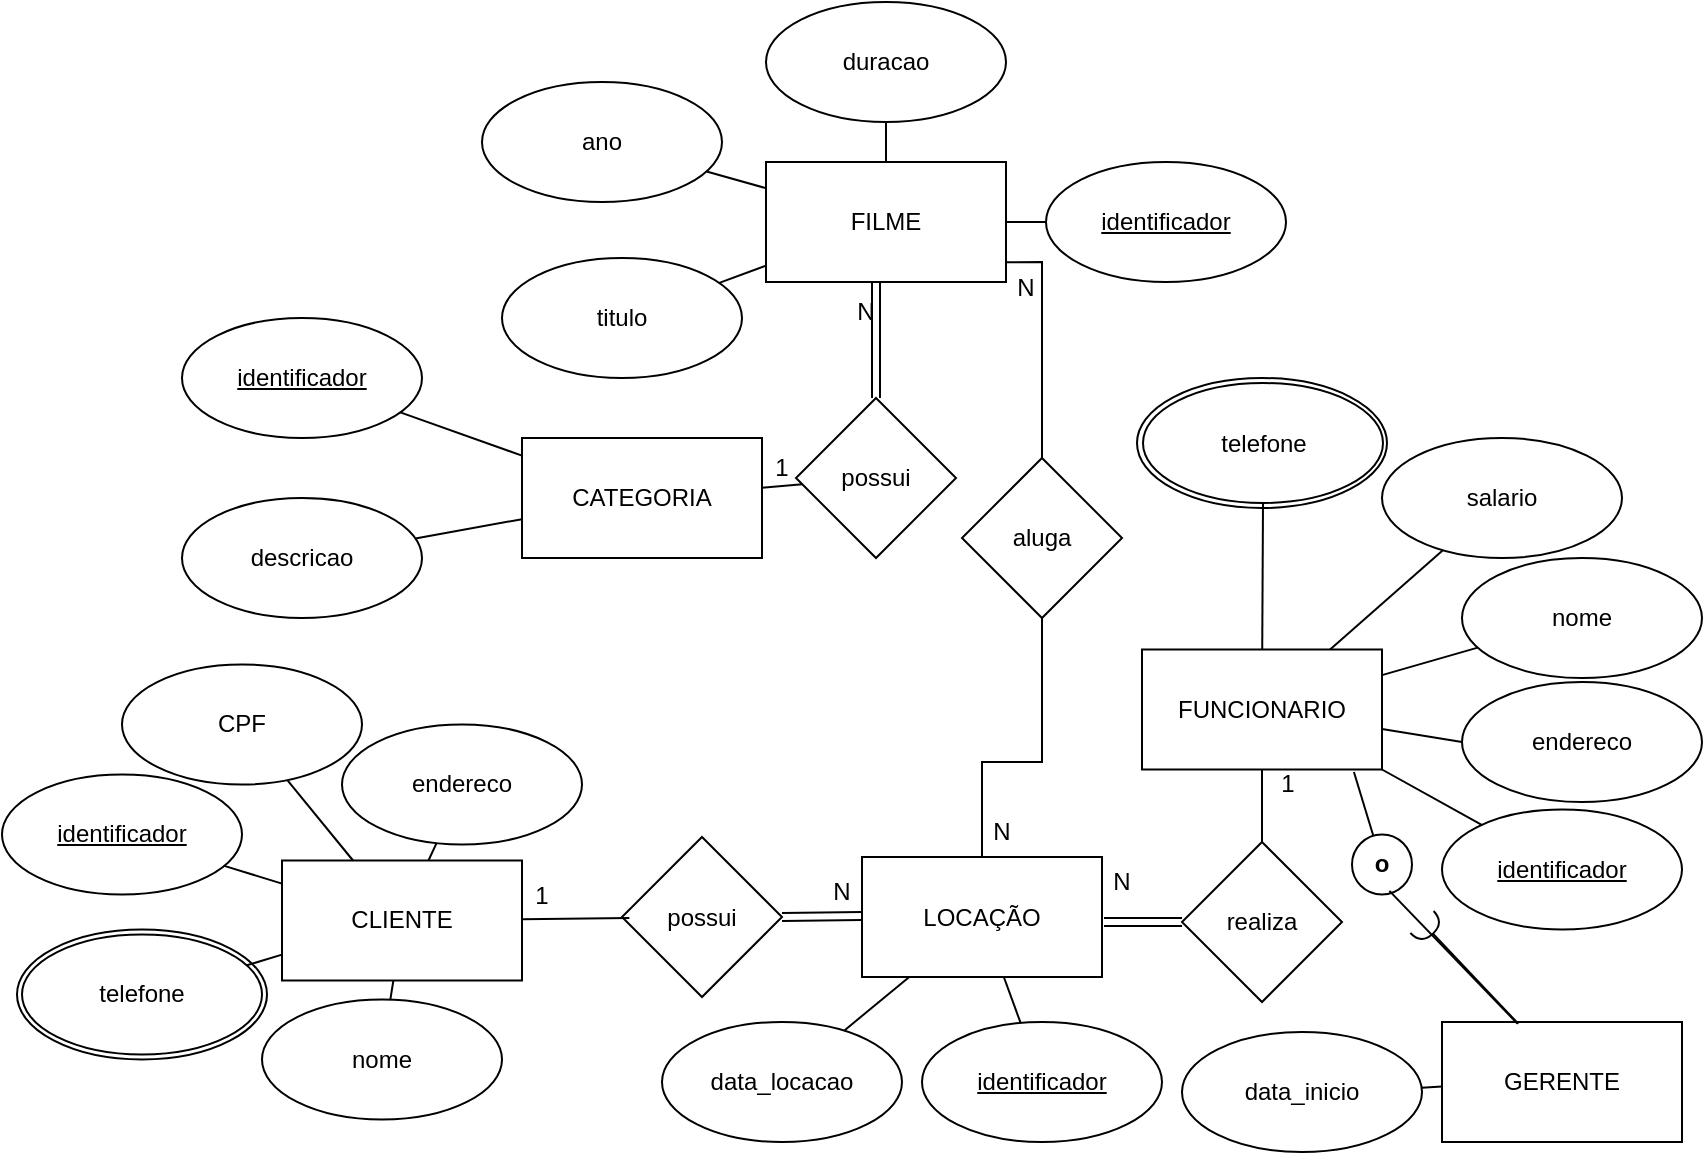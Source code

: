 <mxfile version="24.2.2" type="github">
  <diagram name="Página-1" id="e2H7z5z1DHi275R7N4fV">
    <mxGraphModel dx="956" dy="523" grid="1" gridSize="10" guides="1" tooltips="1" connect="1" arrows="1" fold="1" page="1" pageScale="1" pageWidth="827" pageHeight="1169" math="0" shadow="0">
      <root>
        <mxCell id="0" />
        <mxCell id="1" parent="0" />
        <mxCell id="LUpjCwsab1zt48BQV9qQ-1" value="FUNCIONARIO" style="rounded=0;whiteSpace=wrap;html=1;" parent="1" vertex="1">
          <mxGeometry x="570" y="323.75" width="120" height="60" as="geometry" />
        </mxCell>
        <mxCell id="LUpjCwsab1zt48BQV9qQ-2" value="GERENTE" style="rounded=0;whiteSpace=wrap;html=1;" parent="1" vertex="1">
          <mxGeometry x="720" y="510" width="120" height="60" as="geometry" />
        </mxCell>
        <mxCell id="LUpjCwsab1zt48BQV9qQ-3" value="CLIENTE" style="rounded=0;whiteSpace=wrap;html=1;" parent="1" vertex="1">
          <mxGeometry x="140" y="429.25" width="120" height="60" as="geometry" />
        </mxCell>
        <mxCell id="LUpjCwsab1zt48BQV9qQ-4" value="FILME" style="rounded=0;whiteSpace=wrap;html=1;" parent="1" vertex="1">
          <mxGeometry x="382" y="80" width="120" height="60" as="geometry" />
        </mxCell>
        <mxCell id="LUpjCwsab1zt48BQV9qQ-5" value="CATEGORIA" style="rounded=0;whiteSpace=wrap;html=1;" parent="1" vertex="1">
          <mxGeometry x="260" y="218" width="120" height="60" as="geometry" />
        </mxCell>
        <mxCell id="LUpjCwsab1zt48BQV9qQ-6" value="LOCAÇÃO" style="rounded=0;whiteSpace=wrap;html=1;" parent="1" vertex="1">
          <mxGeometry x="430" y="427.5" width="120" height="60" as="geometry" />
        </mxCell>
        <mxCell id="LUpjCwsab1zt48BQV9qQ-7" value="salario" style="ellipse;whiteSpace=wrap;html=1;strokeWidth=1;gradientColor=none;fillStyle=auto;" parent="1" vertex="1">
          <mxGeometry x="690" y="218" width="120" height="60" as="geometry" />
        </mxCell>
        <mxCell id="LUpjCwsab1zt48BQV9qQ-8" value="&lt;u&gt;identificador&lt;/u&gt;" style="ellipse;whiteSpace=wrap;html=1;" parent="1" vertex="1">
          <mxGeometry x="720" y="403.75" width="120" height="60" as="geometry" />
        </mxCell>
        <mxCell id="LUpjCwsab1zt48BQV9qQ-9" value="endereco" style="ellipse;whiteSpace=wrap;html=1;" parent="1" vertex="1">
          <mxGeometry x="730" y="340" width="120" height="60" as="geometry" />
        </mxCell>
        <mxCell id="LUpjCwsab1zt48BQV9qQ-10" value="nome" style="ellipse;whiteSpace=wrap;html=1;" parent="1" vertex="1">
          <mxGeometry x="730" y="278" width="120" height="60" as="geometry" />
        </mxCell>
        <mxCell id="LUpjCwsab1zt48BQV9qQ-11" value="" style="ellipse;whiteSpace=wrap;html=1;perimeterSpacing=0;" parent="1" vertex="1">
          <mxGeometry x="567.5" y="188" width="125" height="65" as="geometry" />
        </mxCell>
        <mxCell id="LUpjCwsab1zt48BQV9qQ-12" value="telefone" style="ellipse;whiteSpace=wrap;html=1;perimeterSpacing=0;gradientColor=none;fillStyle=hatch;" parent="1" vertex="1">
          <mxGeometry x="570.5" y="190.5" width="120" height="60" as="geometry" />
        </mxCell>
        <mxCell id="LUpjCwsab1zt48BQV9qQ-13" value="" style="endArrow=none;html=1;rounded=0;" parent="1" source="LUpjCwsab1zt48BQV9qQ-12" target="LUpjCwsab1zt48BQV9qQ-1" edge="1">
          <mxGeometry width="50" height="50" relative="1" as="geometry">
            <mxPoint x="790" y="378.75" as="sourcePoint" />
            <mxPoint x="710" y="208.75" as="targetPoint" />
          </mxGeometry>
        </mxCell>
        <mxCell id="LUpjCwsab1zt48BQV9qQ-14" value="" style="endArrow=none;html=1;rounded=0;exitX=1;exitY=1;exitDx=0;exitDy=0;" parent="1" source="LUpjCwsab1zt48BQV9qQ-1" target="LUpjCwsab1zt48BQV9qQ-8" edge="1">
          <mxGeometry width="50" height="50" relative="1" as="geometry">
            <mxPoint x="660" y="258.75" as="sourcePoint" />
            <mxPoint x="710" y="208.75" as="targetPoint" />
          </mxGeometry>
        </mxCell>
        <mxCell id="LUpjCwsab1zt48BQV9qQ-15" value="" style="endArrow=none;html=1;rounded=0;" parent="1" source="LUpjCwsab1zt48BQV9qQ-7" target="LUpjCwsab1zt48BQV9qQ-1" edge="1">
          <mxGeometry width="50" height="50" relative="1" as="geometry">
            <mxPoint x="660" y="258.75" as="sourcePoint" />
            <mxPoint x="710" y="208.75" as="targetPoint" />
          </mxGeometry>
        </mxCell>
        <mxCell id="LUpjCwsab1zt48BQV9qQ-16" value="" style="endArrow=none;html=1;rounded=0;entryX=0;entryY=0.5;entryDx=0;entryDy=0;" parent="1" source="LUpjCwsab1zt48BQV9qQ-1" target="LUpjCwsab1zt48BQV9qQ-9" edge="1">
          <mxGeometry width="50" height="50" relative="1" as="geometry">
            <mxPoint x="660" y="258.75" as="sourcePoint" />
            <mxPoint x="710" y="208.75" as="targetPoint" />
          </mxGeometry>
        </mxCell>
        <mxCell id="LUpjCwsab1zt48BQV9qQ-17" value="" style="endArrow=none;html=1;rounded=0;" parent="1" source="LUpjCwsab1zt48BQV9qQ-1" target="LUpjCwsab1zt48BQV9qQ-10" edge="1">
          <mxGeometry width="50" height="50" relative="1" as="geometry">
            <mxPoint x="660" y="258.75" as="sourcePoint" />
            <mxPoint x="710" y="208.75" as="targetPoint" />
          </mxGeometry>
        </mxCell>
        <mxCell id="LUpjCwsab1zt48BQV9qQ-18" value="&lt;b&gt;o&lt;/b&gt;" style="ellipse;whiteSpace=wrap;html=1;aspect=fixed;" parent="1" vertex="1">
          <mxGeometry x="675" y="416.25" width="30" height="30" as="geometry" />
        </mxCell>
        <mxCell id="LUpjCwsab1zt48BQV9qQ-19" value="" style="endArrow=halfCircle;html=1;rounded=0;endFill=0;exitX=0.318;exitY=0.015;exitDx=0;exitDy=0;exitPerimeter=0;" parent="1" source="LUpjCwsab1zt48BQV9qQ-2" edge="1">
          <mxGeometry width="50" height="50" relative="1" as="geometry">
            <mxPoint x="660" y="228.75" as="sourcePoint" />
            <mxPoint x="710" y="460" as="targetPoint" />
          </mxGeometry>
        </mxCell>
        <mxCell id="LUpjCwsab1zt48BQV9qQ-20" value="" style="endArrow=none;html=1;rounded=0;entryX=0.351;entryY=0.009;entryDx=0;entryDy=0;exitX=0.883;exitY=1.021;exitDx=0;exitDy=0;exitPerimeter=0;entryPerimeter=0;" parent="1" source="LUpjCwsab1zt48BQV9qQ-1" target="LUpjCwsab1zt48BQV9qQ-18" edge="1">
          <mxGeometry width="50" height="50" relative="1" as="geometry">
            <mxPoint x="660" y="258.75" as="sourcePoint" />
            <mxPoint x="710" y="208.75" as="targetPoint" />
          </mxGeometry>
        </mxCell>
        <mxCell id="LUpjCwsab1zt48BQV9qQ-22" value="data_inicio" style="ellipse;whiteSpace=wrap;html=1;" parent="1" vertex="1">
          <mxGeometry x="590" y="515" width="120" height="60" as="geometry" />
        </mxCell>
        <mxCell id="LUpjCwsab1zt48BQV9qQ-23" value="" style="endArrow=none;html=1;rounded=0;" parent="1" source="LUpjCwsab1zt48BQV9qQ-22" target="LUpjCwsab1zt48BQV9qQ-2" edge="1">
          <mxGeometry width="50" height="50" relative="1" as="geometry">
            <mxPoint x="660" y="358.75" as="sourcePoint" />
            <mxPoint x="710" y="308.75" as="targetPoint" />
          </mxGeometry>
        </mxCell>
        <mxCell id="LUpjCwsab1zt48BQV9qQ-25" value="&lt;u&gt;identificador&lt;/u&gt;" style="ellipse;whiteSpace=wrap;html=1;" parent="1" vertex="1">
          <mxGeometry x="90" y="158" width="120" height="60" as="geometry" />
        </mxCell>
        <mxCell id="LUpjCwsab1zt48BQV9qQ-26" value="" style="endArrow=none;html=1;rounded=0;" parent="1" source="LUpjCwsab1zt48BQV9qQ-25" target="LUpjCwsab1zt48BQV9qQ-5" edge="1">
          <mxGeometry width="50" height="50" relative="1" as="geometry">
            <mxPoint x="490" y="203" as="sourcePoint" />
            <mxPoint x="540" y="153" as="targetPoint" />
          </mxGeometry>
        </mxCell>
        <mxCell id="LUpjCwsab1zt48BQV9qQ-27" value="descricao" style="ellipse;whiteSpace=wrap;html=1;" parent="1" vertex="1">
          <mxGeometry x="90" y="248" width="120" height="60" as="geometry" />
        </mxCell>
        <mxCell id="LUpjCwsab1zt48BQV9qQ-28" value="" style="endArrow=none;html=1;rounded=0;" parent="1" source="LUpjCwsab1zt48BQV9qQ-27" target="LUpjCwsab1zt48BQV9qQ-5" edge="1">
          <mxGeometry width="50" height="50" relative="1" as="geometry">
            <mxPoint x="490" y="303" as="sourcePoint" />
            <mxPoint x="540" y="253" as="targetPoint" />
          </mxGeometry>
        </mxCell>
        <mxCell id="LUpjCwsab1zt48BQV9qQ-29" value="&lt;u&gt;identificador&lt;/u&gt;" style="ellipse;whiteSpace=wrap;html=1;" parent="1" vertex="1">
          <mxGeometry x="522" y="80" width="120" height="60" as="geometry" />
        </mxCell>
        <mxCell id="LUpjCwsab1zt48BQV9qQ-30" value="titulo" style="ellipse;whiteSpace=wrap;html=1;" parent="1" vertex="1">
          <mxGeometry x="250" y="128" width="120" height="60" as="geometry" />
        </mxCell>
        <mxCell id="LUpjCwsab1zt48BQV9qQ-31" value="ano" style="ellipse;whiteSpace=wrap;html=1;" parent="1" vertex="1">
          <mxGeometry x="240" y="40" width="120" height="60" as="geometry" />
        </mxCell>
        <mxCell id="LUpjCwsab1zt48BQV9qQ-33" value="duracao" style="ellipse;whiteSpace=wrap;html=1;" parent="1" vertex="1">
          <mxGeometry x="382" width="120" height="60" as="geometry" />
        </mxCell>
        <mxCell id="LUpjCwsab1zt48BQV9qQ-35" value="" style="endArrow=none;html=1;rounded=0;" parent="1" source="LUpjCwsab1zt48BQV9qQ-4" target="LUpjCwsab1zt48BQV9qQ-31" edge="1">
          <mxGeometry width="50" height="50" relative="1" as="geometry">
            <mxPoint x="272" y="60" as="sourcePoint" />
            <mxPoint x="322" y="10" as="targetPoint" />
          </mxGeometry>
        </mxCell>
        <mxCell id="LUpjCwsab1zt48BQV9qQ-36" value="" style="endArrow=none;html=1;rounded=0;" parent="1" source="LUpjCwsab1zt48BQV9qQ-30" target="LUpjCwsab1zt48BQV9qQ-4" edge="1">
          <mxGeometry width="50" height="50" relative="1" as="geometry">
            <mxPoint x="272" y="60" as="sourcePoint" />
            <mxPoint x="322" y="10" as="targetPoint" />
          </mxGeometry>
        </mxCell>
        <mxCell id="LUpjCwsab1zt48BQV9qQ-37" value="" style="endArrow=none;html=1;rounded=0;" parent="1" source="LUpjCwsab1zt48BQV9qQ-4" target="LUpjCwsab1zt48BQV9qQ-33" edge="1">
          <mxGeometry width="50" height="50" relative="1" as="geometry">
            <mxPoint x="272" y="60" as="sourcePoint" />
            <mxPoint x="322" y="10" as="targetPoint" />
          </mxGeometry>
        </mxCell>
        <mxCell id="LUpjCwsab1zt48BQV9qQ-38" value="" style="endArrow=none;html=1;rounded=0;" parent="1" source="LUpjCwsab1zt48BQV9qQ-29" target="LUpjCwsab1zt48BQV9qQ-4" edge="1">
          <mxGeometry width="50" height="50" relative="1" as="geometry">
            <mxPoint x="272" y="60" as="sourcePoint" />
            <mxPoint x="322" y="10" as="targetPoint" />
          </mxGeometry>
        </mxCell>
        <mxCell id="LUpjCwsab1zt48BQV9qQ-40" value="" style="ellipse;whiteSpace=wrap;html=1;perimeterSpacing=0;" parent="1" vertex="1">
          <mxGeometry x="7.5" y="463.75" width="125" height="65" as="geometry" />
        </mxCell>
        <mxCell id="LUpjCwsab1zt48BQV9qQ-41" value="telefone" style="ellipse;whiteSpace=wrap;html=1;perimeterSpacing=0;" parent="1" vertex="1">
          <mxGeometry x="10" y="466.25" width="120" height="60" as="geometry" />
        </mxCell>
        <mxCell id="LUpjCwsab1zt48BQV9qQ-42" value="&lt;u&gt;identificador&lt;/u&gt;" style="ellipse;whiteSpace=wrap;html=1;" parent="1" vertex="1">
          <mxGeometry y="386.25" width="120" height="60" as="geometry" />
        </mxCell>
        <mxCell id="LUpjCwsab1zt48BQV9qQ-43" value="nome" style="ellipse;whiteSpace=wrap;html=1;" parent="1" vertex="1">
          <mxGeometry x="130" y="498.75" width="120" height="60" as="geometry" />
        </mxCell>
        <mxCell id="LUpjCwsab1zt48BQV9qQ-44" value="CPF" style="ellipse;whiteSpace=wrap;html=1;" parent="1" vertex="1">
          <mxGeometry x="60" y="331.25" width="120" height="60" as="geometry" />
        </mxCell>
        <mxCell id="LUpjCwsab1zt48BQV9qQ-45" value="endereco" style="ellipse;whiteSpace=wrap;html=1;" parent="1" vertex="1">
          <mxGeometry x="170" y="361.25" width="120" height="60" as="geometry" />
        </mxCell>
        <mxCell id="LUpjCwsab1zt48BQV9qQ-46" value="" style="endArrow=none;html=1;rounded=0;" parent="1" source="LUpjCwsab1zt48BQV9qQ-44" target="LUpjCwsab1zt48BQV9qQ-3" edge="1">
          <mxGeometry width="50" height="50" relative="1" as="geometry">
            <mxPoint x="380" y="409.25" as="sourcePoint" />
            <mxPoint x="430" y="359.25" as="targetPoint" />
          </mxGeometry>
        </mxCell>
        <mxCell id="LUpjCwsab1zt48BQV9qQ-47" value="" style="endArrow=none;html=1;rounded=0;" parent="1" source="LUpjCwsab1zt48BQV9qQ-42" target="LUpjCwsab1zt48BQV9qQ-3" edge="1">
          <mxGeometry width="50" height="50" relative="1" as="geometry">
            <mxPoint x="380" y="409.25" as="sourcePoint" />
            <mxPoint x="430" y="359.25" as="targetPoint" />
          </mxGeometry>
        </mxCell>
        <mxCell id="LUpjCwsab1zt48BQV9qQ-48" value="" style="endArrow=none;html=1;rounded=0;" parent="1" source="LUpjCwsab1zt48BQV9qQ-41" target="LUpjCwsab1zt48BQV9qQ-3" edge="1">
          <mxGeometry width="50" height="50" relative="1" as="geometry">
            <mxPoint x="380" y="409.25" as="sourcePoint" />
            <mxPoint x="430" y="359.25" as="targetPoint" />
          </mxGeometry>
        </mxCell>
        <mxCell id="LUpjCwsab1zt48BQV9qQ-49" value="" style="endArrow=none;html=1;rounded=0;" parent="1" source="LUpjCwsab1zt48BQV9qQ-43" target="LUpjCwsab1zt48BQV9qQ-3" edge="1">
          <mxGeometry width="50" height="50" relative="1" as="geometry">
            <mxPoint x="380" y="409.25" as="sourcePoint" />
            <mxPoint x="430" y="359.25" as="targetPoint" />
          </mxGeometry>
        </mxCell>
        <mxCell id="LUpjCwsab1zt48BQV9qQ-50" value="" style="endArrow=none;html=1;rounded=0;" parent="1" source="LUpjCwsab1zt48BQV9qQ-45" target="LUpjCwsab1zt48BQV9qQ-3" edge="1">
          <mxGeometry width="50" height="50" relative="1" as="geometry">
            <mxPoint x="690" y="549.25" as="sourcePoint" />
            <mxPoint x="740" y="499.25" as="targetPoint" />
          </mxGeometry>
        </mxCell>
        <mxCell id="LUpjCwsab1zt48BQV9qQ-51" value="&lt;u&gt;identificador&lt;/u&gt;" style="ellipse;whiteSpace=wrap;html=1;" parent="1" vertex="1">
          <mxGeometry x="460" y="510" width="120" height="60" as="geometry" />
        </mxCell>
        <mxCell id="LUpjCwsab1zt48BQV9qQ-52" value="data_locacao" style="ellipse;whiteSpace=wrap;html=1;" parent="1" vertex="1">
          <mxGeometry x="330" y="510" width="120" height="60" as="geometry" />
        </mxCell>
        <mxCell id="LUpjCwsab1zt48BQV9qQ-53" value="" style="endArrow=none;html=1;rounded=0;" parent="1" source="LUpjCwsab1zt48BQV9qQ-51" target="LUpjCwsab1zt48BQV9qQ-6" edge="1">
          <mxGeometry width="50" height="50" relative="1" as="geometry">
            <mxPoint x="590" y="317.5" as="sourcePoint" />
            <mxPoint x="640" y="267.5" as="targetPoint" />
          </mxGeometry>
        </mxCell>
        <mxCell id="LUpjCwsab1zt48BQV9qQ-54" value="" style="endArrow=none;html=1;rounded=0;" parent="1" source="LUpjCwsab1zt48BQV9qQ-52" target="LUpjCwsab1zt48BQV9qQ-6" edge="1">
          <mxGeometry width="50" height="50" relative="1" as="geometry">
            <mxPoint x="590" y="317.5" as="sourcePoint" />
            <mxPoint x="640" y="267.5" as="targetPoint" />
          </mxGeometry>
        </mxCell>
        <mxCell id="LUpjCwsab1zt48BQV9qQ-55" value="possui" style="rhombus;whiteSpace=wrap;html=1;" parent="1" vertex="1">
          <mxGeometry x="397" y="198" width="80" height="80" as="geometry" />
        </mxCell>
        <mxCell id="LUpjCwsab1zt48BQV9qQ-56" value="" style="endArrow=none;html=1;rounded=0;entryX=0.5;entryY=0;entryDx=0;entryDy=0;shape=link;exitX=0.75;exitY=0;exitDx=0;exitDy=0;" parent="1" edge="1" target="LUpjCwsab1zt48BQV9qQ-55" source="LUpjCwsab1zt48BQV9qQ-62">
          <mxGeometry width="50" height="50" relative="1" as="geometry">
            <mxPoint x="438" y="80" as="sourcePoint" />
            <mxPoint x="438" y="135" as="targetPoint" />
          </mxGeometry>
        </mxCell>
        <mxCell id="LUpjCwsab1zt48BQV9qQ-57" value="" style="endArrow=none;html=1;rounded=0;" parent="1" source="LUpjCwsab1zt48BQV9qQ-5" target="LUpjCwsab1zt48BQV9qQ-55" edge="1">
          <mxGeometry width="50" height="50" relative="1" as="geometry">
            <mxPoint x="410" y="290" as="sourcePoint" />
            <mxPoint x="460" y="240" as="targetPoint" />
          </mxGeometry>
        </mxCell>
        <mxCell id="LUpjCwsab1zt48BQV9qQ-58" value="realiza" style="rhombus;whiteSpace=wrap;html=1;" parent="1" vertex="1">
          <mxGeometry x="590" y="420" width="80" height="80" as="geometry" />
        </mxCell>
        <mxCell id="LUpjCwsab1zt48BQV9qQ-60" value="" style="endArrow=none;html=1;rounded=0;exitX=0.5;exitY=0;exitDx=0;exitDy=0;" parent="1" source="LUpjCwsab1zt48BQV9qQ-58" target="LUpjCwsab1zt48BQV9qQ-1" edge="1">
          <mxGeometry width="50" height="50" relative="1" as="geometry">
            <mxPoint x="710" y="368.75" as="sourcePoint" />
            <mxPoint x="410" y="248.75" as="targetPoint" />
          </mxGeometry>
        </mxCell>
        <mxCell id="LUpjCwsab1zt48BQV9qQ-61" value="1" style="text;html=1;align=center;verticalAlign=middle;whiteSpace=wrap;rounded=0;" parent="1" vertex="1">
          <mxGeometry x="380" y="218" width="20" height="30" as="geometry" />
        </mxCell>
        <mxCell id="LUpjCwsab1zt48BQV9qQ-62" value="N" style="text;html=1;align=center;verticalAlign=middle;whiteSpace=wrap;rounded=0;" parent="1" vertex="1">
          <mxGeometry x="422" y="140" width="20" height="30" as="geometry" />
        </mxCell>
        <mxCell id="LUpjCwsab1zt48BQV9qQ-65" value="" style="endArrow=none;html=1;rounded=0;strokeWidth=1;entryX=0;entryY=0.5;entryDx=0;entryDy=0;shape=link;" parent="1" edge="1" target="LUpjCwsab1zt48BQV9qQ-58">
          <mxGeometry width="50" height="50" relative="1" as="geometry">
            <mxPoint x="551" y="460" as="sourcePoint" />
            <mxPoint x="634" y="460" as="targetPoint" />
          </mxGeometry>
        </mxCell>
        <mxCell id="LUpjCwsab1zt48BQV9qQ-67" value="N" style="text;html=1;align=center;verticalAlign=middle;whiteSpace=wrap;rounded=0;" parent="1" vertex="1">
          <mxGeometry x="550" y="425" width="20" height="30" as="geometry" />
        </mxCell>
        <mxCell id="LUpjCwsab1zt48BQV9qQ-68" value="1" style="text;html=1;align=center;verticalAlign=middle;whiteSpace=wrap;rounded=0;" parent="1" vertex="1">
          <mxGeometry x="632.5" y="376.25" width="20" height="30" as="geometry" />
        </mxCell>
        <mxCell id="LUpjCwsab1zt48BQV9qQ-69" value="possui" style="rhombus;whiteSpace=wrap;html=1;" parent="1" vertex="1">
          <mxGeometry x="310" y="417.5" width="80" height="80" as="geometry" />
        </mxCell>
        <mxCell id="LUpjCwsab1zt48BQV9qQ-70" value="" style="endArrow=none;html=1;rounded=0;entryX=0.046;entryY=0.506;entryDx=0;entryDy=0;entryPerimeter=0;" parent="1" source="LUpjCwsab1zt48BQV9qQ-3" target="LUpjCwsab1zt48BQV9qQ-69" edge="1">
          <mxGeometry width="50" height="50" relative="1" as="geometry">
            <mxPoint x="260" y="456.75" as="sourcePoint" />
            <mxPoint x="310" y="459" as="targetPoint" />
          </mxGeometry>
        </mxCell>
        <mxCell id="LUpjCwsab1zt48BQV9qQ-71" value="" style="endArrow=none;html=1;rounded=0;exitX=1;exitY=0.5;exitDx=0;exitDy=0;shape=link;" parent="1" edge="1" source="LUpjCwsab1zt48BQV9qQ-69">
          <mxGeometry width="50" height="50" relative="1" as="geometry">
            <mxPoint x="352.494" y="456.006" as="sourcePoint" />
            <mxPoint x="430" y="457" as="targetPoint" />
          </mxGeometry>
        </mxCell>
        <mxCell id="LUpjCwsab1zt48BQV9qQ-73" value="1" style="text;html=1;align=center;verticalAlign=middle;whiteSpace=wrap;rounded=0;" parent="1" vertex="1">
          <mxGeometry x="260" y="431.75" width="20" height="30" as="geometry" />
        </mxCell>
        <mxCell id="LUpjCwsab1zt48BQV9qQ-74" value="N" style="text;html=1;align=center;verticalAlign=middle;whiteSpace=wrap;rounded=0;" parent="1" vertex="1">
          <mxGeometry x="410" y="430" width="20" height="30" as="geometry" />
        </mxCell>
        <mxCell id="LUpjCwsab1zt48BQV9qQ-76" value="aluga" style="rhombus;whiteSpace=wrap;html=1;" parent="1" vertex="1">
          <mxGeometry x="480" y="228" width="80" height="80" as="geometry" />
        </mxCell>
        <mxCell id="LUpjCwsab1zt48BQV9qQ-77" value="" style="endArrow=none;html=1;rounded=0;" parent="1" source="LUpjCwsab1zt48BQV9qQ-76" target="LUpjCwsab1zt48BQV9qQ-6" edge="1">
          <mxGeometry width="50" height="50" relative="1" as="geometry">
            <mxPoint x="400" y="250" as="sourcePoint" />
            <mxPoint x="450" y="200" as="targetPoint" />
            <Array as="points">
              <mxPoint x="520" y="380" />
              <mxPoint x="490" y="380" />
            </Array>
          </mxGeometry>
        </mxCell>
        <mxCell id="LUpjCwsab1zt48BQV9qQ-78" value="" style="endArrow=none;html=1;rounded=0;exitX=0.999;exitY=0.835;exitDx=0;exitDy=0;exitPerimeter=0;" parent="1" source="LUpjCwsab1zt48BQV9qQ-4" target="LUpjCwsab1zt48BQV9qQ-76" edge="1">
          <mxGeometry width="50" height="50" relative="1" as="geometry">
            <mxPoint x="500" y="50" as="sourcePoint" />
            <mxPoint x="450" y="200" as="targetPoint" />
            <Array as="points">
              <mxPoint x="520" y="130" />
            </Array>
          </mxGeometry>
        </mxCell>
        <mxCell id="LUpjCwsab1zt48BQV9qQ-79" value="N" style="text;html=1;align=center;verticalAlign=middle;whiteSpace=wrap;rounded=0;" parent="1" vertex="1">
          <mxGeometry x="490" y="400" width="20" height="30" as="geometry" />
        </mxCell>
        <mxCell id="LUpjCwsab1zt48BQV9qQ-80" value="N" style="text;html=1;align=center;verticalAlign=middle;whiteSpace=wrap;rounded=0;" parent="1" vertex="1">
          <mxGeometry x="502" y="128" width="20" height="30" as="geometry" />
        </mxCell>
        <mxCell id="ezSCSxTO-t4VbU15hoWg-9" value="" style="endArrow=none;html=1;rounded=0;entryX=0.623;entryY=0.94;entryDx=0;entryDy=0;entryPerimeter=0;exitX=0.314;exitY=0.013;exitDx=0;exitDy=0;exitPerimeter=0;" edge="1" parent="1" source="LUpjCwsab1zt48BQV9qQ-2" target="LUpjCwsab1zt48BQV9qQ-18">
          <mxGeometry width="50" height="50" relative="1" as="geometry">
            <mxPoint x="710" y="490" as="sourcePoint" />
            <mxPoint x="670" y="320" as="targetPoint" />
          </mxGeometry>
        </mxCell>
      </root>
    </mxGraphModel>
  </diagram>
</mxfile>
